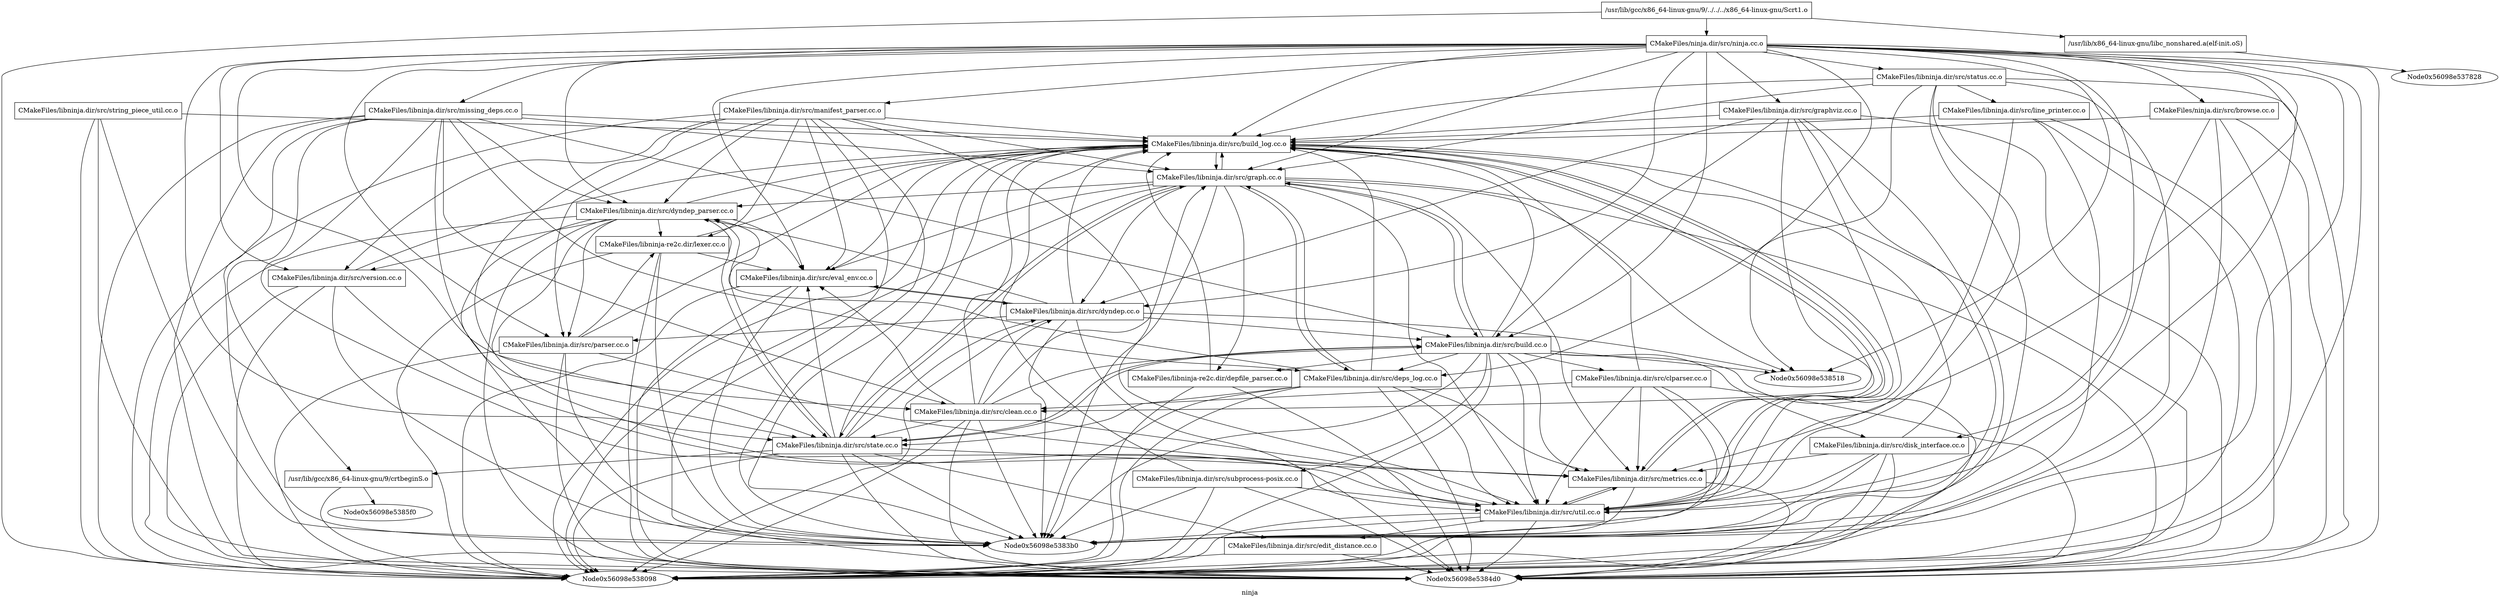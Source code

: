 digraph "ninja" {
	label="ninja";

	Node0x56098e537e58 [shape=record,label="{/usr/lib/gcc/x86_64-linux-gnu/9/../../../x86_64-linux-gnu/Scrt1.o}"];
	Node0x56098e537e58 -> Node0x56098e537798;
	Node0x56098e537e58 -> Node0x56098e538098;
	Node0x56098e537e58 -> Node0x56098e537990;
	Node0x56098e537a20 [shape=record,label="{/usr/lib/gcc/x86_64-linux-gnu/9/crtbeginS.o}"];
	Node0x56098e537a20 -> Node0x56098e5385f0;
	Node0x56098e537a20 -> Node0x56098e538098;
	Node0x56098e5380e0 [shape=record,label="{CMakeFiles/libninja.dir/src/build_log.cc.o}"];
	Node0x56098e5380e0 -> Node0x56098e537948;
	Node0x56098e5380e0 -> Node0x56098e538290;
	Node0x56098e5380e0 -> Node0x56098e537ea0;
	Node0x56098e5380e0 -> Node0x56098e5384d0;
	Node0x56098e5380e0 -> Node0x56098e5383b0;
	Node0x56098e5380e0 -> Node0x56098e538098;
	Node0x56098e5386c8 [shape=record,label="{CMakeFiles/libninja.dir/src/build.cc.o}"];
	Node0x56098e5386c8 -> Node0x56098e5380e0;
	Node0x56098e5386c8 -> Node0x56098e538128;
	Node0x56098e5386c8 -> Node0x56098e538518;
	Node0x56098e5386c8 -> Node0x56098e537630;
	Node0x56098e5386c8 -> Node0x56098e5377e0;
	Node0x56098e5386c8 -> Node0x56098e537948;
	Node0x56098e5386c8 -> Node0x56098e538290;
	Node0x56098e5386c8 -> Node0x56098e537ee8;
	Node0x56098e5386c8 -> Node0x56098e537ea0;
	Node0x56098e5386c8 -> Node0x56098e537a68;
	Node0x56098e5386c8 -> Node0x56098e537c18;
	Node0x56098e5386c8 -> Node0x56098e5384d0;
	Node0x56098e5386c8 -> Node0x56098e5383b0;
	Node0x56098e5386c8 -> Node0x56098e538098;
	Node0x56098e537c60 [shape=record,label="{CMakeFiles/libninja.dir/src/clean.cc.o}"];
	Node0x56098e537c60 -> Node0x56098e5380e0;
	Node0x56098e537c60 -> Node0x56098e5386c8;
	Node0x56098e537c60 -> Node0x56098e537870;
	Node0x56098e537c60 -> Node0x56098e537ca8;
	Node0x56098e537c60 -> Node0x56098e537948;
	Node0x56098e537c60 -> Node0x56098e537ee8;
	Node0x56098e537c60 -> Node0x56098e537ea0;
	Node0x56098e537c60 -> Node0x56098e5384d0;
	Node0x56098e537c60 -> Node0x56098e5383b0;
	Node0x56098e537c60 -> Node0x56098e538098;
	Node0x56098e538128 [shape=record,label="{CMakeFiles/libninja.dir/src/clparser.cc.o}"];
	Node0x56098e538128 -> Node0x56098e5380e0;
	Node0x56098e538128 -> Node0x56098e537c60;
	Node0x56098e538128 -> Node0x56098e538290;
	Node0x56098e538128 -> Node0x56098e537ea0;
	Node0x56098e538128 -> Node0x56098e5384d0;
	Node0x56098e538128 -> Node0x56098e5383b0;
	Node0x56098e538128 -> Node0x56098e538098;
	Node0x56098e537870 [shape=record,label="{CMakeFiles/libninja.dir/src/dyndep.cc.o}"];
	Node0x56098e537870 -> Node0x56098e5380e0;
	Node0x56098e537870 -> Node0x56098e5386c8;
	Node0x56098e537870 -> Node0x56098e537e10;
	Node0x56098e537870 -> Node0x56098e538518;
	Node0x56098e537870 -> Node0x56098e537ca8;
	Node0x56098e537870 -> Node0x56098e538638;
	Node0x56098e537870 -> Node0x56098e5384d0;
	Node0x56098e537870 -> Node0x56098e5383b0;
	Node0x56098e537870 -> Node0x56098e538098;
	Node0x56098e537e10 [shape=record,label="{CMakeFiles/libninja.dir/src/dyndep_parser.cc.o}"];
	Node0x56098e537e10 -> Node0x56098e5380e0;
	Node0x56098e537e10 -> Node0x56098e537ca8;
	Node0x56098e537e10 -> Node0x56098e538638;
	Node0x56098e537e10 -> Node0x56098e537ee8;
	Node0x56098e537e10 -> Node0x56098e537ea0;
	Node0x56098e537e10 -> Node0x56098e5381b8;
	Node0x56098e537e10 -> Node0x56098e538710;
	Node0x56098e537e10 -> Node0x56098e5384d0;
	Node0x56098e537e10 -> Node0x56098e5383b0;
	Node0x56098e537e10 -> Node0x56098e538098;
	Node0x56098e537630 [shape=record,label="{CMakeFiles/libninja.dir/src/deps_log.cc.o}"];
	Node0x56098e537630 -> Node0x56098e5380e0;
	Node0x56098e537630 -> Node0x56098e537e10;
	Node0x56098e537630 -> Node0x56098e537948;
	Node0x56098e537630 -> Node0x56098e538290;
	Node0x56098e537630 -> Node0x56098e537ee8;
	Node0x56098e537630 -> Node0x56098e537ea0;
	Node0x56098e537630 -> Node0x56098e5384d0;
	Node0x56098e537630 -> Node0x56098e5383b0;
	Node0x56098e537630 -> Node0x56098e538098;
	Node0x56098e5377e0 [shape=record,label="{CMakeFiles/libninja.dir/src/disk_interface.cc.o}"];
	Node0x56098e5377e0 -> Node0x56098e5380e0;
	Node0x56098e5377e0 -> Node0x56098e538290;
	Node0x56098e5377e0 -> Node0x56098e537ea0;
	Node0x56098e5377e0 -> Node0x56098e5384d0;
	Node0x56098e5377e0 -> Node0x56098e5383b0;
	Node0x56098e5377e0 -> Node0x56098e538098;
	Node0x56098e5387a0 [shape=record,label="{CMakeFiles/libninja.dir/src/edit_distance.cc.o}"];
	Node0x56098e5387a0 -> Node0x56098e5384d0;
	Node0x56098e5387a0 -> Node0x56098e538098;
	Node0x56098e537ca8 [shape=record,label="{CMakeFiles/libninja.dir/src/eval_env.cc.o}"];
	Node0x56098e537ca8 -> Node0x56098e5380e0;
	Node0x56098e537ca8 -> Node0x56098e537870;
	Node0x56098e537ca8 -> Node0x56098e5384d0;
	Node0x56098e537ca8 -> Node0x56098e5383b0;
	Node0x56098e537ca8 -> Node0x56098e538098;
	Node0x56098e537948 [shape=record,label="{CMakeFiles/libninja.dir/src/graph.cc.o}"];
	Node0x56098e537948 -> Node0x56098e5380e0;
	Node0x56098e537948 -> Node0x56098e5386c8;
	Node0x56098e537948 -> Node0x56098e537870;
	Node0x56098e537948 -> Node0x56098e537e10;
	Node0x56098e537948 -> Node0x56098e538518;
	Node0x56098e537948 -> Node0x56098e537630;
	Node0x56098e537948 -> Node0x56098e537ca8;
	Node0x56098e537948 -> Node0x56098e538290;
	Node0x56098e537948 -> Node0x56098e537ee8;
	Node0x56098e537948 -> Node0x56098e537ea0;
	Node0x56098e537948 -> Node0x56098e537c18;
	Node0x56098e537948 -> Node0x56098e5384d0;
	Node0x56098e537948 -> Node0x56098e5383b0;
	Node0x56098e537948 -> Node0x56098e538098;
	Node0x56098e538170 [shape=record,label="{CMakeFiles/libninja.dir/src/graphviz.cc.o}"];
	Node0x56098e538170 -> Node0x56098e5380e0;
	Node0x56098e538170 -> Node0x56098e5386c8;
	Node0x56098e538170 -> Node0x56098e537c60;
	Node0x56098e538170 -> Node0x56098e537870;
	Node0x56098e538170 -> Node0x56098e537ea0;
	Node0x56098e538170 -> Node0x56098e5384d0;
	Node0x56098e538170 -> Node0x56098e5383b0;
	Node0x56098e538170 -> Node0x56098e538098;
	Node0x56098e537ab0 [shape=record,label="{CMakeFiles/libninja.dir/src/line_printer.cc.o}"];
	Node0x56098e537ab0 -> Node0x56098e5380e0;
	Node0x56098e537ab0 -> Node0x56098e537ea0;
	Node0x56098e537ab0 -> Node0x56098e5384d0;
	Node0x56098e537ab0 -> Node0x56098e5383b0;
	Node0x56098e537ab0 -> Node0x56098e538098;
	Node0x56098e5378b8 [shape=record,label="{CMakeFiles/libninja.dir/src/manifest_parser.cc.o}"];
	Node0x56098e5378b8 -> Node0x56098e5380e0;
	Node0x56098e5378b8 -> Node0x56098e537e10;
	Node0x56098e5378b8 -> Node0x56098e537ca8;
	Node0x56098e5378b8 -> Node0x56098e537948;
	Node0x56098e5378b8 -> Node0x56098e538638;
	Node0x56098e5378b8 -> Node0x56098e537ee8;
	Node0x56098e5378b8 -> Node0x56098e537ea0;
	Node0x56098e5378b8 -> Node0x56098e5381b8;
	Node0x56098e5378b8 -> Node0x56098e538710;
	Node0x56098e5378b8 -> Node0x56098e5384d0;
	Node0x56098e5378b8 -> Node0x56098e5383b0;
	Node0x56098e5378b8 -> Node0x56098e538098;
	Node0x56098e538290 [shape=record,label="{CMakeFiles/libninja.dir/src/metrics.cc.o}"];
	Node0x56098e538290 -> Node0x56098e5380e0;
	Node0x56098e538290 -> Node0x56098e537ea0;
	Node0x56098e538290 -> Node0x56098e5384d0;
	Node0x56098e538290 -> Node0x56098e538098;
	Node0x56098e537bd0 [shape=record,label="{CMakeFiles/libninja.dir/src/missing_deps.cc.o}"];
	Node0x56098e537bd0 -> Node0x56098e537a20;
	Node0x56098e537bd0 -> Node0x56098e5380e0;
	Node0x56098e537bd0 -> Node0x56098e5386c8;
	Node0x56098e537bd0 -> Node0x56098e537c60;
	Node0x56098e537bd0 -> Node0x56098e537e10;
	Node0x56098e537bd0 -> Node0x56098e537630;
	Node0x56098e537bd0 -> Node0x56098e537948;
	Node0x56098e537bd0 -> Node0x56098e537ee8;
	Node0x56098e537bd0 -> Node0x56098e537ea0;
	Node0x56098e537bd0 -> Node0x56098e5384d0;
	Node0x56098e537bd0 -> Node0x56098e5383b0;
	Node0x56098e537bd0 -> Node0x56098e538098;
	Node0x56098e538638 [shape=record,label="{CMakeFiles/libninja.dir/src/parser.cc.o}"];
	Node0x56098e538638 -> Node0x56098e5380e0;
	Node0x56098e538638 -> Node0x56098e538290;
	Node0x56098e538638 -> Node0x56098e538710;
	Node0x56098e538638 -> Node0x56098e5384d0;
	Node0x56098e538638 -> Node0x56098e5383b0;
	Node0x56098e538638 -> Node0x56098e538098;
	Node0x56098e537ee8 [shape=record,label="{CMakeFiles/libninja.dir/src/state.cc.o}"];
	Node0x56098e537ee8 -> Node0x56098e537a20;
	Node0x56098e537ee8 -> Node0x56098e5380e0;
	Node0x56098e537ee8 -> Node0x56098e5386c8;
	Node0x56098e537ee8 -> Node0x56098e537870;
	Node0x56098e537ee8 -> Node0x56098e537e10;
	Node0x56098e537ee8 -> Node0x56098e5387a0;
	Node0x56098e537ee8 -> Node0x56098e537ca8;
	Node0x56098e537ee8 -> Node0x56098e537948;
	Node0x56098e537ee8 -> Node0x56098e538290;
	Node0x56098e537ee8 -> Node0x56098e5384d0;
	Node0x56098e537ee8 -> Node0x56098e5383b0;
	Node0x56098e537ee8 -> Node0x56098e538098;
	Node0x56098e5382d8 [shape=record,label="{CMakeFiles/libninja.dir/src/status.cc.o}"];
	Node0x56098e5382d8 -> Node0x56098e5380e0;
	Node0x56098e5382d8 -> Node0x56098e538518;
	Node0x56098e5382d8 -> Node0x56098e537948;
	Node0x56098e5382d8 -> Node0x56098e537ab0;
	Node0x56098e5382d8 -> Node0x56098e537ea0;
	Node0x56098e5382d8 -> Node0x56098e5384d0;
	Node0x56098e5382d8 -> Node0x56098e5383b0;
	Node0x56098e5382d8 -> Node0x56098e538098;
	Node0x56098e538560 [shape=record,label="{CMakeFiles/libninja.dir/src/string_piece_util.cc.o}"];
	Node0x56098e538560 -> Node0x56098e5380e0;
	Node0x56098e538560 -> Node0x56098e5384d0;
	Node0x56098e538560 -> Node0x56098e5383b0;
	Node0x56098e538560 -> Node0x56098e538098;
	Node0x56098e537ea0 [shape=record,label="{CMakeFiles/libninja.dir/src/util.cc.o}"];
	Node0x56098e537ea0 -> Node0x56098e5380e0;
	Node0x56098e537ea0 -> Node0x56098e5387a0;
	Node0x56098e537ea0 -> Node0x56098e538290;
	Node0x56098e537ea0 -> Node0x56098e5384d0;
	Node0x56098e537ea0 -> Node0x56098e5383b0;
	Node0x56098e537ea0 -> Node0x56098e538098;
	Node0x56098e5381b8 [shape=record,label="{CMakeFiles/libninja.dir/src/version.cc.o}"];
	Node0x56098e5381b8 -> Node0x56098e5380e0;
	Node0x56098e5381b8 -> Node0x56098e537ea0;
	Node0x56098e5381b8 -> Node0x56098e5384d0;
	Node0x56098e5381b8 -> Node0x56098e5383b0;
	Node0x56098e5381b8 -> Node0x56098e538098;
	Node0x56098e537a68 [shape=record,label="{CMakeFiles/libninja.dir/src/subprocess-posix.cc.o}"];
	Node0x56098e537a68 -> Node0x56098e5380e0;
	Node0x56098e537a68 -> Node0x56098e537ea0;
	Node0x56098e537a68 -> Node0x56098e5384d0;
	Node0x56098e537a68 -> Node0x56098e5383b0;
	Node0x56098e537a68 -> Node0x56098e538098;
	Node0x56098e537c18 [shape=record,label="{CMakeFiles/libninja-re2c.dir/depfile_parser.cc.o}"];
	Node0x56098e537c18 -> Node0x56098e5380e0;
	Node0x56098e537c18 -> Node0x56098e5384d0;
	Node0x56098e537c18 -> Node0x56098e538098;
	Node0x56098e538710 [shape=record,label="{CMakeFiles/libninja-re2c.dir/lexer.cc.o}"];
	Node0x56098e538710 -> Node0x56098e5380e0;
	Node0x56098e538710 -> Node0x56098e537ca8;
	Node0x56098e538710 -> Node0x56098e5384d0;
	Node0x56098e538710 -> Node0x56098e5383b0;
	Node0x56098e538710 -> Node0x56098e538098;
	Node0x56098e537798 [shape=record,label="{CMakeFiles/ninja.dir/src/ninja.cc.o}"];
	Node0x56098e537798 -> Node0x56098e5380e0;
	Node0x56098e537798 -> Node0x56098e5386c8;
	Node0x56098e537798 -> Node0x56098e537c60;
	Node0x56098e537798 -> Node0x56098e537870;
	Node0x56098e537798 -> Node0x56098e537e10;
	Node0x56098e537798 -> Node0x56098e538518;
	Node0x56098e537798 -> Node0x56098e537630;
	Node0x56098e537798 -> Node0x56098e5377e0;
	Node0x56098e537798 -> Node0x56098e537ca8;
	Node0x56098e537798 -> Node0x56098e537948;
	Node0x56098e537798 -> Node0x56098e538170;
	Node0x56098e537798 -> Node0x56098e5378b8;
	Node0x56098e537798 -> Node0x56098e538290;
	Node0x56098e537798 -> Node0x56098e537bd0;
	Node0x56098e537798 -> Node0x56098e538638;
	Node0x56098e537798 -> Node0x56098e537ee8;
	Node0x56098e537798 -> Node0x56098e5382d8;
	Node0x56098e537798 -> Node0x56098e537ea0;
	Node0x56098e537798 -> Node0x56098e5381b8;
	Node0x56098e537798 -> Node0x56098e537af8;
	Node0x56098e537798 -> Node0x56098e5384d0;
	Node0x56098e537798 -> Node0x56098e5383b0;
	Node0x56098e537798 -> Node0x56098e538098;
	Node0x56098e537af8 [shape=record,label="{CMakeFiles/ninja.dir/src/browse.cc.o}"];
	Node0x56098e537af8 -> Node0x56098e5380e0;
	Node0x56098e537af8 -> Node0x56098e537ea0;
	Node0x56098e537af8 -> Node0x56098e5384d0;
	Node0x56098e537af8 -> Node0x56098e5383b0;
	Node0x56098e537af8 -> Node0x56098e538098;
	Node0x56098e537990 [shape=record,label="{/usr/lib/x86_64-linux-gnu/libc_nonshared.a(elf-init.oS)}"];
	Node0x56098e537990 -> Node0x56098e537828;
}
